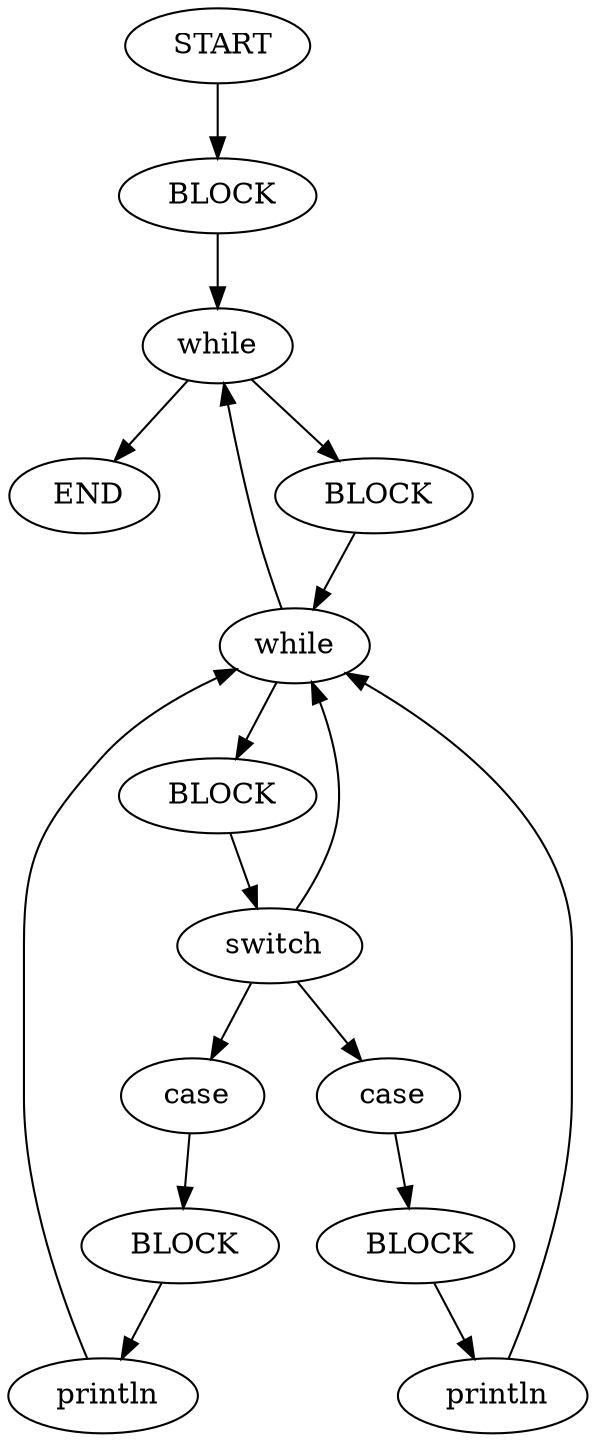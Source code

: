 digraph testGraph {
2[label=" START"]
5[label="BLOCK"]
2 -> 5[color=black]
5[label=" BLOCK"]
6[label="while"]
5 -> 6[color=black]
6[label=" while"]
3[label="END"]
6 -> 3[color=black]
8[label="BLOCK"]
6 -> 8[color=black]
3[label=" END"]
8[label=" BLOCK"]
9[label="while"]
8 -> 9[color=black]
9[label=" while"]
6[label="while"]
9 -> 6[color=black]
11[label="BLOCK"]
9 -> 11[color=black]
11[label=" BLOCK"]
17[label="switch"]
11 -> 17[color=black]
17[label=" switch"]
18[label="case"]
17 -> 18[color=black]
25[label="case"]
17 -> 25[color=black]
9[label="while"]
17 -> 9[color=black]
18[label=" case"]
20[label="BLOCK"]
18 -> 20[color=black]
25[label=" case"]
27[label="BLOCK"]
25 -> 27[color=black]
20[label=" BLOCK"]
23[label="println"]
20 -> 23[color=black]
27[label=" BLOCK"]
30[label="println"]
27 -> 30[color=black]
23[label=" println"]
9[label="while"]
23 -> 9[color=black]
30[label=" println"]
9[label="while"]
30 -> 9[color=black]
}
